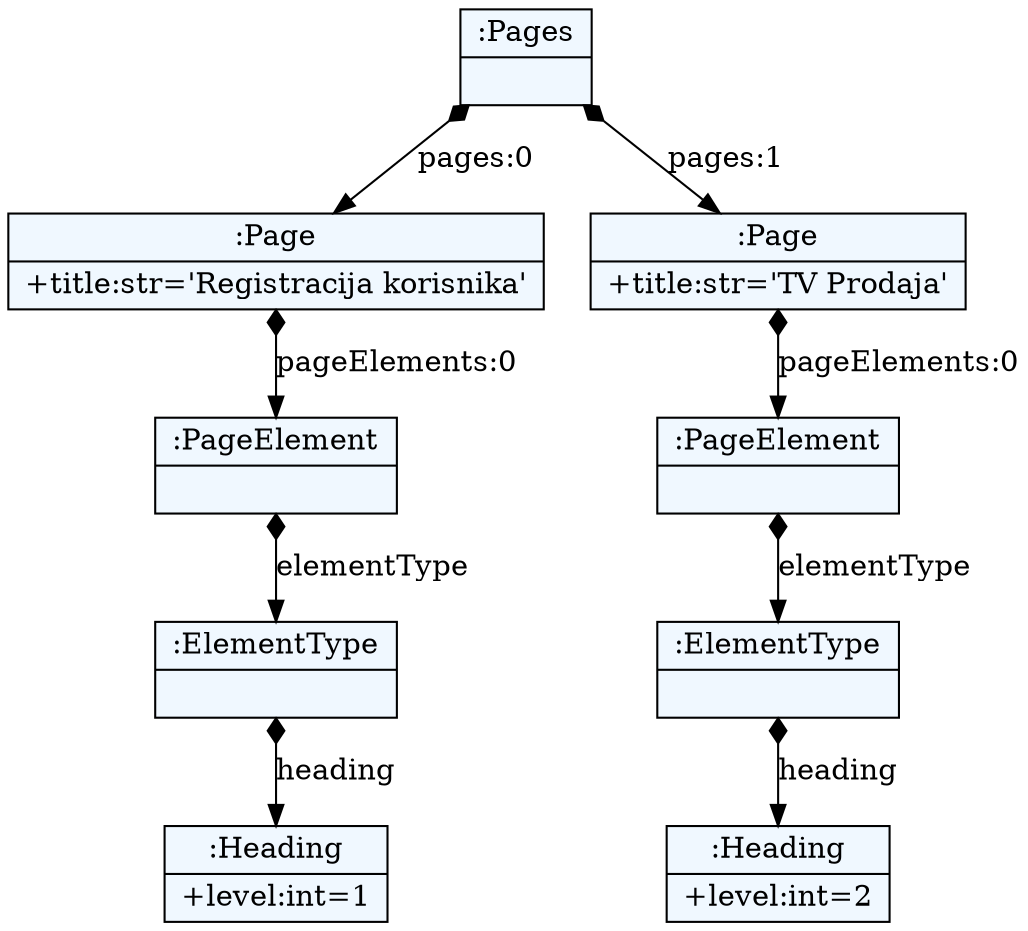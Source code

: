 
    digraph xtext {
    fontname = "Bitstream Vera Sans"
    fontsize = 8
    node[
        shape=record,
        style=filled,
        fillcolor=aliceblue
    ]
    nodesep = 0.3
    edge[dir=black,arrowtail=empty]


2312163637456 -> 2312172169480 [label="pages:0" arrowtail=diamond dir=both]
2312172169480 -> 2312172169592 [label="pageElements:0" arrowtail=diamond dir=both]
2312172169592 -> 2312172169928 [label="elementType" arrowtail=diamond dir=both]
2312172169928 -> 2312172170096 [label="heading" arrowtail=diamond dir=both]
2312172170096[label="{:Heading|+level:int=1\l}"]
2312172169928[label="{:ElementType|}"]
2312172169592[label="{:PageElement|}"]
2312172169480[label="{:Page|+title:str='Registracija korisnika'\l}"]
2312163637456 -> 2312172169536 [label="pages:1" arrowtail=diamond dir=both]
2312172169536 -> 2312172169872 [label="pageElements:0" arrowtail=diamond dir=both]
2312172169872 -> 2312172170152 [label="elementType" arrowtail=diamond dir=both]
2312172170152 -> 2312172170264 [label="heading" arrowtail=diamond dir=both]
2312172170264[label="{:Heading|+level:int=2\l}"]
2312172170152[label="{:ElementType|}"]
2312172169872[label="{:PageElement|}"]
2312172169536[label="{:Page|+title:str='TV Prodaja'\l}"]
2312163637456[label="{:Pages|}"]

}
